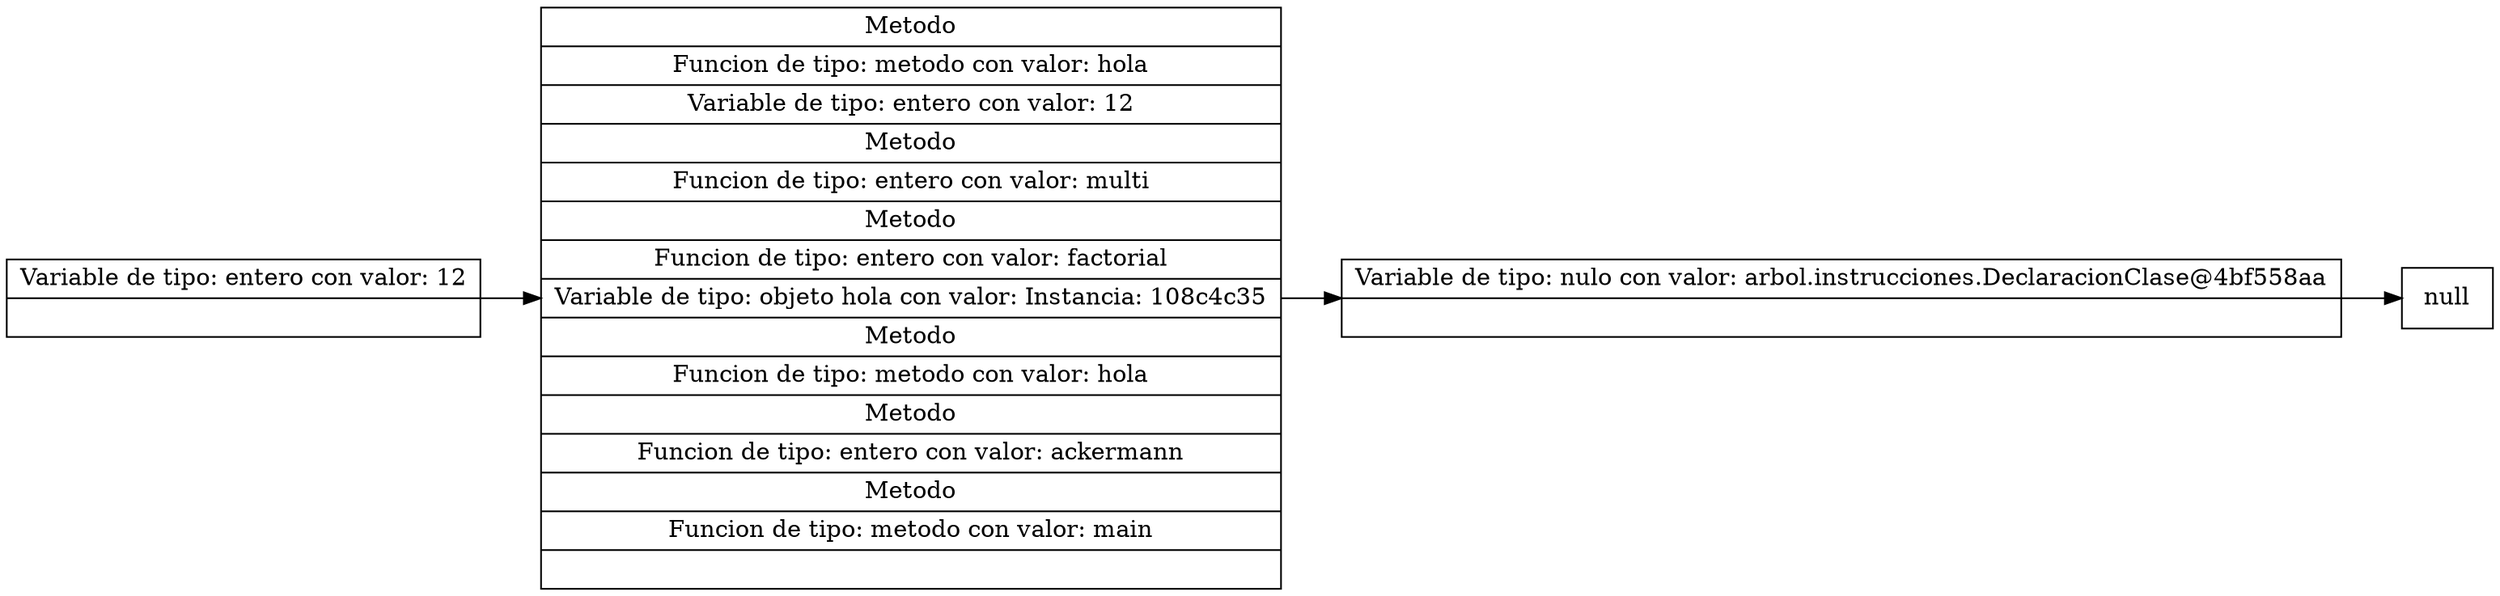 digraph g{
  node[shape = record];
  rankdir=LR;
arbol_entorno_Entorno736e9adb[label = " <f0> Variable  de tipo: entero  con valor: 12 | <f1> "];

arbol_entorno_Entorno736e9adb->arbol_entorno_Entorno6d21714c
arbol_entorno_Entorno6d21714c[label = " <f0> Metodo | Funcion  de tipo: metodo  con valor: hola | <f1> Variable  de tipo: entero  con valor: 12 | <f2> Metodo | Funcion  de tipo: entero  con valor: multi | <f3> Metodo | Funcion  de tipo: entero  con valor: factorial | <f4> Variable  de tipo: objeto hola con valor:  Instancia: 108c4c35 | <f5> Metodo | Funcion  de tipo: metodo  con valor: hola | <f6> Metodo | Funcion  de tipo: entero  con valor: ackermann | <f7> Metodo | Funcion  de tipo: metodo  con valor: main | <f8> "];

arbol_entorno_Entorno6d21714c->arbol_entorno_Entorno4ccabbaa
arbol_entorno_Entorno4ccabbaa[label = " <f0> Variable  de tipo: nulo  con valor: arbol.instrucciones.DeclaracionClase@4bf558aa | <f1> "];

arbol_entorno_Entorno4ccabbaa-> null
}